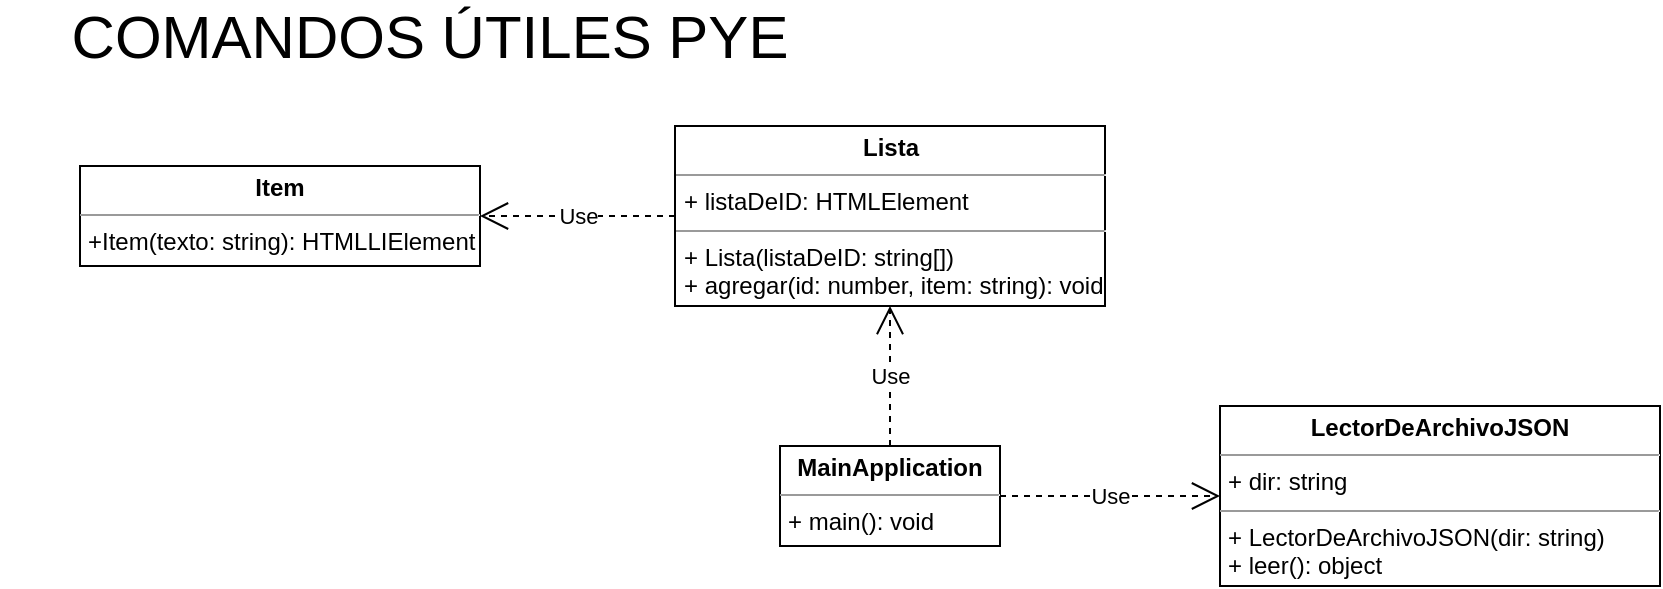<mxfile version="22.1.1" type="device">
  <diagram name="Página-1" id="K562lUhRrLQZ4AqXHWKW">
    <mxGraphModel dx="1167" dy="1374" grid="1" gridSize="10" guides="1" tooltips="1" connect="1" arrows="1" fold="1" page="1" pageScale="1" pageWidth="827" pageHeight="1169" math="0" shadow="0">
      <root>
        <mxCell id="0" />
        <mxCell id="1" parent="0" />
        <mxCell id="s9fD6MDyvVWIQXsUkSW5-1" value="&lt;p style=&quot;margin:0px;margin-top:4px;text-align:center;&quot;&gt;&lt;b&gt;MainApplication&lt;/b&gt;&lt;/p&gt;&lt;hr size=&quot;1&quot;&gt;&lt;p style=&quot;margin:0px;margin-left:4px;&quot;&gt;+ main(): void&lt;/p&gt;" style="verticalAlign=top;align=left;overflow=fill;fontSize=12;fontFamily=Helvetica;html=1;whiteSpace=wrap;" vertex="1" parent="1">
          <mxGeometry x="210" y="160" width="110" height="50" as="geometry" />
        </mxCell>
        <mxCell id="s9fD6MDyvVWIQXsUkSW5-2" value="&lt;p style=&quot;margin:0px;margin-top:4px;text-align:center;&quot;&gt;&lt;b&gt;LectorDeArchivoJSON&lt;/b&gt;&lt;/p&gt;&lt;hr size=&quot;1&quot;&gt;&lt;p style=&quot;margin:0px;margin-left:4px;&quot;&gt;+ dir: string&lt;/p&gt;&lt;hr size=&quot;1&quot;&gt;&lt;p style=&quot;margin:0px;margin-left:4px;&quot;&gt;+ LectorDeArchivoJSON(dir: string)&lt;/p&gt;&lt;p style=&quot;margin:0px;margin-left:4px;&quot;&gt;+ leer(): object&lt;/p&gt;" style="verticalAlign=top;align=left;overflow=fill;fontSize=12;fontFamily=Helvetica;html=1;whiteSpace=wrap;" vertex="1" parent="1">
          <mxGeometry x="430" y="140" width="220" height="90" as="geometry" />
        </mxCell>
        <mxCell id="s9fD6MDyvVWIQXsUkSW5-4" value="&lt;p style=&quot;margin:0px;margin-top:4px;text-align:center;&quot;&gt;&lt;b&gt;Lista&lt;/b&gt;&lt;/p&gt;&lt;hr size=&quot;1&quot;&gt;&lt;p style=&quot;margin:0px;margin-left:4px;&quot;&gt;+ listaDeID: HTMLElement&lt;/p&gt;&lt;hr size=&quot;1&quot;&gt;&lt;p style=&quot;margin:0px;margin-left:4px;&quot;&gt;+ Lista(listaDeID: string[])&lt;/p&gt;&lt;p style=&quot;margin:0px;margin-left:4px;&quot;&gt;+ agregar(id: number, item: string): void&lt;/p&gt;" style="verticalAlign=top;align=left;overflow=fill;fontSize=12;fontFamily=Helvetica;html=1;whiteSpace=wrap;" vertex="1" parent="1">
          <mxGeometry x="157.5" width="215" height="90" as="geometry" />
        </mxCell>
        <mxCell id="s9fD6MDyvVWIQXsUkSW5-6" value="&lt;p style=&quot;margin:0px;margin-top:4px;text-align:center;&quot;&gt;&lt;b&gt;Item&lt;/b&gt;&lt;/p&gt;&lt;hr size=&quot;1&quot;&gt;&lt;p style=&quot;margin:0px;margin-left:4px;&quot;&gt;&lt;span style=&quot;background-color: initial;&quot;&gt;+Item(texto: string): HTMLLIElement&lt;/span&gt;&lt;/p&gt;" style="verticalAlign=top;align=left;overflow=fill;fontSize=12;fontFamily=Helvetica;html=1;whiteSpace=wrap;" vertex="1" parent="1">
          <mxGeometry x="-140" y="20" width="200" height="50" as="geometry" />
        </mxCell>
        <mxCell id="s9fD6MDyvVWIQXsUkSW5-8" value="&lt;font style=&quot;font-size: 30px;&quot;&gt;COMANDOS ÚTILES PYE&lt;/font&gt;" style="text;html=1;strokeColor=none;fillColor=none;align=center;verticalAlign=middle;whiteSpace=wrap;rounded=0;" vertex="1" parent="1">
          <mxGeometry x="-180" y="-60" width="430" height="30" as="geometry" />
        </mxCell>
        <mxCell id="s9fD6MDyvVWIQXsUkSW5-22" value="Use" style="endArrow=open;endSize=12;dashed=1;html=1;rounded=0;exitX=1;exitY=0.5;exitDx=0;exitDy=0;entryX=0;entryY=0.5;entryDx=0;entryDy=0;" edge="1" parent="1" source="s9fD6MDyvVWIQXsUkSW5-1" target="s9fD6MDyvVWIQXsUkSW5-2">
          <mxGeometry width="160" relative="1" as="geometry">
            <mxPoint x="130" y="140" as="sourcePoint" />
            <mxPoint x="290" y="140" as="targetPoint" />
          </mxGeometry>
        </mxCell>
        <mxCell id="s9fD6MDyvVWIQXsUkSW5-27" value="Use" style="endArrow=open;endSize=12;dashed=1;html=1;rounded=0;exitX=0.5;exitY=0;exitDx=0;exitDy=0;entryX=0.5;entryY=1;entryDx=0;entryDy=0;" edge="1" parent="1" source="s9fD6MDyvVWIQXsUkSW5-1" target="s9fD6MDyvVWIQXsUkSW5-4">
          <mxGeometry width="160" relative="1" as="geometry">
            <mxPoint x="330" y="130" as="sourcePoint" />
            <mxPoint x="490" y="130" as="targetPoint" />
          </mxGeometry>
        </mxCell>
        <mxCell id="s9fD6MDyvVWIQXsUkSW5-29" value="Use" style="endArrow=open;endSize=12;dashed=1;html=1;rounded=0;exitX=0;exitY=0.5;exitDx=0;exitDy=0;entryX=1;entryY=0.5;entryDx=0;entryDy=0;" edge="1" parent="1" source="s9fD6MDyvVWIQXsUkSW5-4" target="s9fD6MDyvVWIQXsUkSW5-6">
          <mxGeometry width="160" relative="1" as="geometry">
            <mxPoint x="70" y="100" as="sourcePoint" />
            <mxPoint x="120" y="120" as="targetPoint" />
          </mxGeometry>
        </mxCell>
      </root>
    </mxGraphModel>
  </diagram>
</mxfile>
